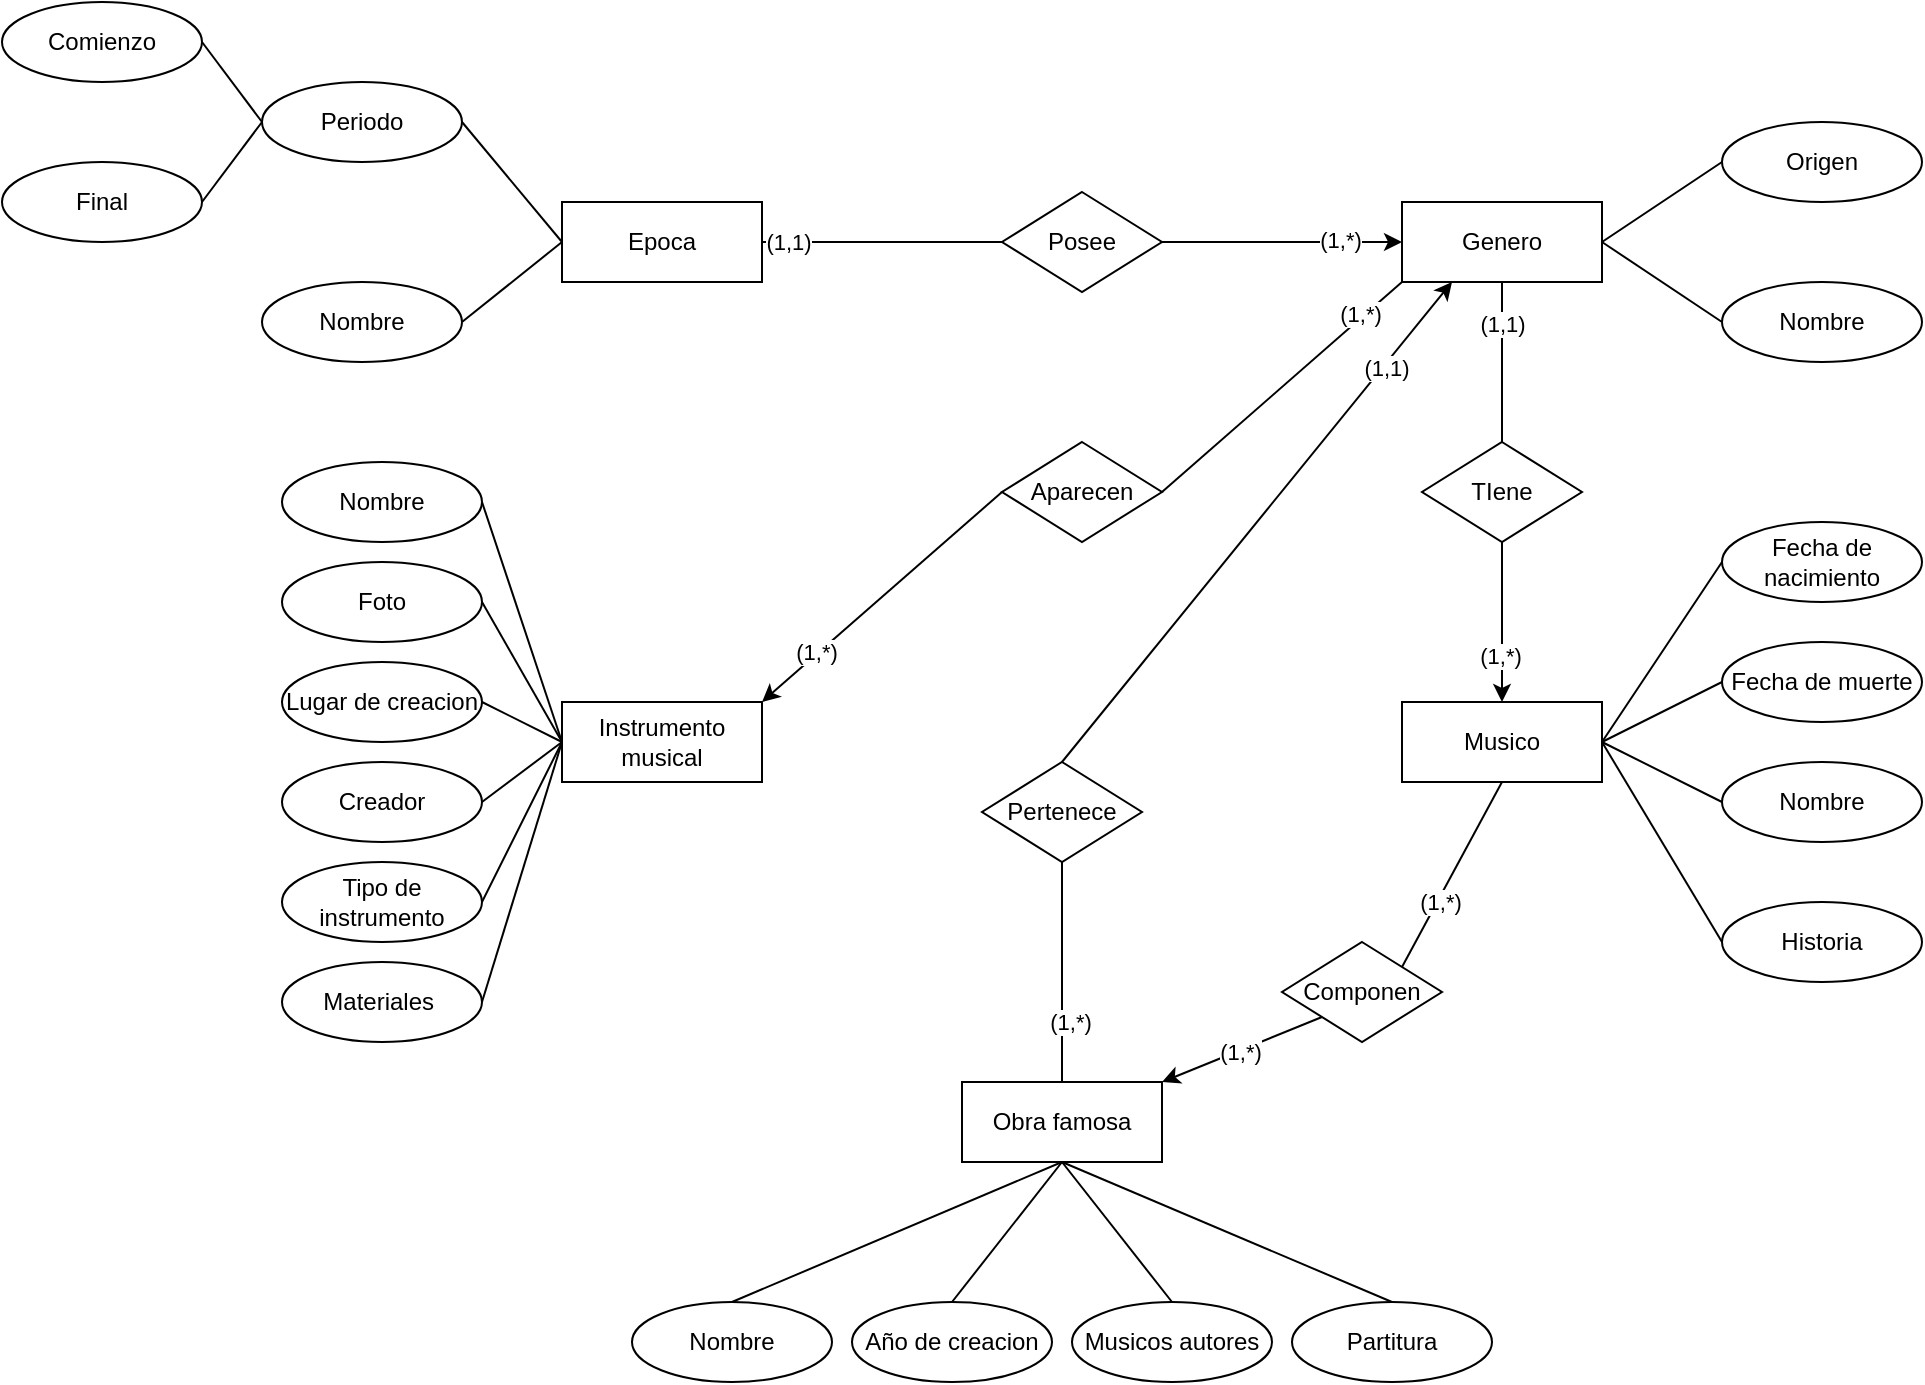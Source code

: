 <mxfile version="26.2.14">
  <diagram id="R2lEEEUBdFMjLlhIrx00" name="Page-1">
    <mxGraphModel dx="2276" dy="777" grid="1" gridSize="10" guides="1" tooltips="1" connect="1" arrows="1" fold="1" page="1" pageScale="1" pageWidth="850" pageHeight="1100" math="0" shadow="0" extFonts="Permanent Marker^https://fonts.googleapis.com/css?family=Permanent+Marker">
      <root>
        <mxCell id="0" />
        <mxCell id="1" parent="0" />
        <mxCell id="t1jH9XGccB9cmxl2gXZX-1" value="Epoca" style="whiteSpace=wrap;html=1;align=center;" vertex="1" parent="1">
          <mxGeometry x="60" y="140" width="100" height="40" as="geometry" />
        </mxCell>
        <mxCell id="t1jH9XGccB9cmxl2gXZX-2" value="Final" style="ellipse;whiteSpace=wrap;html=1;align=center;" vertex="1" parent="1">
          <mxGeometry x="-220" y="120" width="100" height="40" as="geometry" />
        </mxCell>
        <mxCell id="t1jH9XGccB9cmxl2gXZX-3" value="Comienzo" style="ellipse;whiteSpace=wrap;html=1;align=center;" vertex="1" parent="1">
          <mxGeometry x="-220" y="40" width="100" height="40" as="geometry" />
        </mxCell>
        <mxCell id="t1jH9XGccB9cmxl2gXZX-4" value="Nombre" style="ellipse;whiteSpace=wrap;html=1;align=center;" vertex="1" parent="1">
          <mxGeometry x="-90" y="180" width="100" height="40" as="geometry" />
        </mxCell>
        <mxCell id="t1jH9XGccB9cmxl2gXZX-6" value="Periodo" style="ellipse;whiteSpace=wrap;html=1;align=center;" vertex="1" parent="1">
          <mxGeometry x="-90" y="80" width="100" height="40" as="geometry" />
        </mxCell>
        <mxCell id="t1jH9XGccB9cmxl2gXZX-7" value="" style="endArrow=none;html=1;rounded=0;exitX=1;exitY=0.5;exitDx=0;exitDy=0;entryX=0;entryY=0.5;entryDx=0;entryDy=0;" edge="1" parent="1" source="t1jH9XGccB9cmxl2gXZX-2" target="t1jH9XGccB9cmxl2gXZX-6">
          <mxGeometry width="50" height="50" relative="1" as="geometry">
            <mxPoint x="150" y="260" as="sourcePoint" />
            <mxPoint x="200" y="210" as="targetPoint" />
          </mxGeometry>
        </mxCell>
        <mxCell id="t1jH9XGccB9cmxl2gXZX-8" value="" style="endArrow=none;html=1;rounded=0;exitX=1;exitY=0.5;exitDx=0;exitDy=0;entryX=0;entryY=0.5;entryDx=0;entryDy=0;" edge="1" parent="1" source="t1jH9XGccB9cmxl2gXZX-3" target="t1jH9XGccB9cmxl2gXZX-6">
          <mxGeometry width="50" height="50" relative="1" as="geometry">
            <mxPoint x="150" y="260" as="sourcePoint" />
            <mxPoint x="200" y="210" as="targetPoint" />
          </mxGeometry>
        </mxCell>
        <mxCell id="t1jH9XGccB9cmxl2gXZX-9" value="" style="endArrow=none;html=1;rounded=0;exitX=1;exitY=0.5;exitDx=0;exitDy=0;entryX=0;entryY=0.5;entryDx=0;entryDy=0;" edge="1" parent="1" source="t1jH9XGccB9cmxl2gXZX-4" target="t1jH9XGccB9cmxl2gXZX-1">
          <mxGeometry width="50" height="50" relative="1" as="geometry">
            <mxPoint x="150" y="260" as="sourcePoint" />
            <mxPoint x="200" y="210" as="targetPoint" />
          </mxGeometry>
        </mxCell>
        <mxCell id="t1jH9XGccB9cmxl2gXZX-11" value="" style="endArrow=none;html=1;rounded=0;exitX=1;exitY=0.5;exitDx=0;exitDy=0;entryX=0;entryY=0.5;entryDx=0;entryDy=0;" edge="1" parent="1" source="t1jH9XGccB9cmxl2gXZX-6" target="t1jH9XGccB9cmxl2gXZX-1">
          <mxGeometry width="50" height="50" relative="1" as="geometry">
            <mxPoint x="150" y="260" as="sourcePoint" />
            <mxPoint x="200" y="210" as="targetPoint" />
          </mxGeometry>
        </mxCell>
        <mxCell id="t1jH9XGccB9cmxl2gXZX-12" value="Genero" style="whiteSpace=wrap;html=1;align=center;" vertex="1" parent="1">
          <mxGeometry x="480" y="140" width="100" height="40" as="geometry" />
        </mxCell>
        <mxCell id="t1jH9XGccB9cmxl2gXZX-13" value="Origen" style="ellipse;whiteSpace=wrap;html=1;align=center;" vertex="1" parent="1">
          <mxGeometry x="640" y="100" width="100" height="40" as="geometry" />
        </mxCell>
        <mxCell id="t1jH9XGccB9cmxl2gXZX-14" value="Nombre" style="ellipse;whiteSpace=wrap;html=1;align=center;" vertex="1" parent="1">
          <mxGeometry x="640" y="180" width="100" height="40" as="geometry" />
        </mxCell>
        <mxCell id="t1jH9XGccB9cmxl2gXZX-15" value="" style="endArrow=none;html=1;rounded=0;exitX=0;exitY=0.5;exitDx=0;exitDy=0;entryX=1;entryY=0.5;entryDx=0;entryDy=0;" edge="1" parent="1" source="t1jH9XGccB9cmxl2gXZX-14" target="t1jH9XGccB9cmxl2gXZX-12">
          <mxGeometry width="50" height="50" relative="1" as="geometry">
            <mxPoint x="210" y="260" as="sourcePoint" />
            <mxPoint x="260" y="210" as="targetPoint" />
          </mxGeometry>
        </mxCell>
        <mxCell id="t1jH9XGccB9cmxl2gXZX-16" value="" style="endArrow=none;html=1;rounded=0;exitX=0;exitY=0.5;exitDx=0;exitDy=0;entryX=1;entryY=0.5;entryDx=0;entryDy=0;" edge="1" parent="1" source="t1jH9XGccB9cmxl2gXZX-13" target="t1jH9XGccB9cmxl2gXZX-12">
          <mxGeometry width="50" height="50" relative="1" as="geometry">
            <mxPoint x="210" y="260" as="sourcePoint" />
            <mxPoint x="260" y="210" as="targetPoint" />
          </mxGeometry>
        </mxCell>
        <mxCell id="t1jH9XGccB9cmxl2gXZX-17" value="Musico" style="whiteSpace=wrap;html=1;align=center;" vertex="1" parent="1">
          <mxGeometry x="480" y="390" width="100" height="40" as="geometry" />
        </mxCell>
        <mxCell id="t1jH9XGccB9cmxl2gXZX-18" value="Historia" style="ellipse;whiteSpace=wrap;html=1;align=center;" vertex="1" parent="1">
          <mxGeometry x="640" y="490" width="100" height="40" as="geometry" />
        </mxCell>
        <mxCell id="t1jH9XGccB9cmxl2gXZX-19" value="Nombre" style="ellipse;whiteSpace=wrap;html=1;align=center;" vertex="1" parent="1">
          <mxGeometry x="640" y="420" width="100" height="40" as="geometry" />
        </mxCell>
        <mxCell id="t1jH9XGccB9cmxl2gXZX-20" value="Fecha de muerte" style="ellipse;whiteSpace=wrap;html=1;align=center;" vertex="1" parent="1">
          <mxGeometry x="640" y="360" width="100" height="40" as="geometry" />
        </mxCell>
        <mxCell id="t1jH9XGccB9cmxl2gXZX-21" value="Fecha de nacimiento" style="ellipse;whiteSpace=wrap;html=1;align=center;" vertex="1" parent="1">
          <mxGeometry x="640" y="300" width="100" height="40" as="geometry" />
        </mxCell>
        <mxCell id="t1jH9XGccB9cmxl2gXZX-22" value="" style="endArrow=none;html=1;rounded=0;exitX=0;exitY=0.5;exitDx=0;exitDy=0;entryX=1;entryY=0.5;entryDx=0;entryDy=0;" edge="1" parent="1" source="t1jH9XGccB9cmxl2gXZX-19" target="t1jH9XGccB9cmxl2gXZX-17">
          <mxGeometry width="50" height="50" relative="1" as="geometry">
            <mxPoint x="210" y="260" as="sourcePoint" />
            <mxPoint x="260" y="210" as="targetPoint" />
          </mxGeometry>
        </mxCell>
        <mxCell id="t1jH9XGccB9cmxl2gXZX-23" value="" style="endArrow=none;html=1;rounded=0;exitX=0;exitY=0.5;exitDx=0;exitDy=0;entryX=1;entryY=0.5;entryDx=0;entryDy=0;" edge="1" parent="1" source="t1jH9XGccB9cmxl2gXZX-21" target="t1jH9XGccB9cmxl2gXZX-17">
          <mxGeometry width="50" height="50" relative="1" as="geometry">
            <mxPoint x="210" y="260" as="sourcePoint" />
            <mxPoint x="260" y="210" as="targetPoint" />
          </mxGeometry>
        </mxCell>
        <mxCell id="t1jH9XGccB9cmxl2gXZX-24" value="" style="endArrow=none;html=1;rounded=0;exitX=0;exitY=0.5;exitDx=0;exitDy=0;entryX=1;entryY=0.5;entryDx=0;entryDy=0;" edge="1" parent="1" source="t1jH9XGccB9cmxl2gXZX-20" target="t1jH9XGccB9cmxl2gXZX-17">
          <mxGeometry width="50" height="50" relative="1" as="geometry">
            <mxPoint x="210" y="260" as="sourcePoint" />
            <mxPoint x="260" y="210" as="targetPoint" />
          </mxGeometry>
        </mxCell>
        <mxCell id="t1jH9XGccB9cmxl2gXZX-25" value="" style="endArrow=none;html=1;rounded=0;exitX=0;exitY=0.5;exitDx=0;exitDy=0;entryX=1;entryY=0.5;entryDx=0;entryDy=0;" edge="1" parent="1" source="t1jH9XGccB9cmxl2gXZX-18" target="t1jH9XGccB9cmxl2gXZX-17">
          <mxGeometry width="50" height="50" relative="1" as="geometry">
            <mxPoint x="210" y="260" as="sourcePoint" />
            <mxPoint x="260" y="210" as="targetPoint" />
          </mxGeometry>
        </mxCell>
        <mxCell id="t1jH9XGccB9cmxl2gXZX-26" value="Instrumento musical" style="whiteSpace=wrap;html=1;align=center;" vertex="1" parent="1">
          <mxGeometry x="60" y="390" width="100" height="40" as="geometry" />
        </mxCell>
        <mxCell id="t1jH9XGccB9cmxl2gXZX-27" value="Materiales&amp;nbsp;" style="ellipse;whiteSpace=wrap;html=1;align=center;" vertex="1" parent="1">
          <mxGeometry x="-80" y="520" width="100" height="40" as="geometry" />
        </mxCell>
        <mxCell id="t1jH9XGccB9cmxl2gXZX-28" value="Tipo de instrumento" style="ellipse;whiteSpace=wrap;html=1;align=center;" vertex="1" parent="1">
          <mxGeometry x="-80" y="470" width="100" height="40" as="geometry" />
        </mxCell>
        <mxCell id="t1jH9XGccB9cmxl2gXZX-29" value="Nombre" style="ellipse;whiteSpace=wrap;html=1;align=center;" vertex="1" parent="1">
          <mxGeometry x="-80" y="270" width="100" height="40" as="geometry" />
        </mxCell>
        <mxCell id="t1jH9XGccB9cmxl2gXZX-30" value="Creador" style="ellipse;whiteSpace=wrap;html=1;align=center;" vertex="1" parent="1">
          <mxGeometry x="-80" y="420" width="100" height="40" as="geometry" />
        </mxCell>
        <mxCell id="t1jH9XGccB9cmxl2gXZX-31" value="Lugar de creacion" style="ellipse;whiteSpace=wrap;html=1;align=center;" vertex="1" parent="1">
          <mxGeometry x="-80" y="370" width="100" height="40" as="geometry" />
        </mxCell>
        <mxCell id="t1jH9XGccB9cmxl2gXZX-32" value="Foto" style="ellipse;whiteSpace=wrap;html=1;align=center;" vertex="1" parent="1">
          <mxGeometry x="-80" y="320" width="100" height="40" as="geometry" />
        </mxCell>
        <mxCell id="t1jH9XGccB9cmxl2gXZX-33" value="" style="endArrow=none;html=1;rounded=0;exitX=1;exitY=0.5;exitDx=0;exitDy=0;entryX=0;entryY=0.5;entryDx=0;entryDy=0;" edge="1" parent="1" source="t1jH9XGccB9cmxl2gXZX-29" target="t1jH9XGccB9cmxl2gXZX-26">
          <mxGeometry width="50" height="50" relative="1" as="geometry">
            <mxPoint x="150" y="260" as="sourcePoint" />
            <mxPoint x="200" y="210" as="targetPoint" />
          </mxGeometry>
        </mxCell>
        <mxCell id="t1jH9XGccB9cmxl2gXZX-34" value="" style="endArrow=none;html=1;rounded=0;exitX=1;exitY=0.5;exitDx=0;exitDy=0;entryX=0;entryY=0.5;entryDx=0;entryDy=0;" edge="1" parent="1" source="t1jH9XGccB9cmxl2gXZX-32" target="t1jH9XGccB9cmxl2gXZX-26">
          <mxGeometry width="50" height="50" relative="1" as="geometry">
            <mxPoint x="150" y="260" as="sourcePoint" />
            <mxPoint x="200" y="210" as="targetPoint" />
          </mxGeometry>
        </mxCell>
        <mxCell id="t1jH9XGccB9cmxl2gXZX-35" value="" style="endArrow=none;html=1;rounded=0;exitX=1;exitY=0.5;exitDx=0;exitDy=0;entryX=0;entryY=0.5;entryDx=0;entryDy=0;" edge="1" parent="1" source="t1jH9XGccB9cmxl2gXZX-31" target="t1jH9XGccB9cmxl2gXZX-26">
          <mxGeometry width="50" height="50" relative="1" as="geometry">
            <mxPoint x="150" y="260" as="sourcePoint" />
            <mxPoint x="200" y="210" as="targetPoint" />
          </mxGeometry>
        </mxCell>
        <mxCell id="t1jH9XGccB9cmxl2gXZX-36" value="" style="endArrow=none;html=1;rounded=0;exitX=1;exitY=0.5;exitDx=0;exitDy=0;entryX=0;entryY=0.5;entryDx=0;entryDy=0;" edge="1" parent="1" source="t1jH9XGccB9cmxl2gXZX-30" target="t1jH9XGccB9cmxl2gXZX-26">
          <mxGeometry width="50" height="50" relative="1" as="geometry">
            <mxPoint x="150" y="260" as="sourcePoint" />
            <mxPoint x="200" y="210" as="targetPoint" />
          </mxGeometry>
        </mxCell>
        <mxCell id="t1jH9XGccB9cmxl2gXZX-37" value="" style="endArrow=none;html=1;rounded=0;exitX=1;exitY=0.5;exitDx=0;exitDy=0;entryX=0;entryY=0.5;entryDx=0;entryDy=0;" edge="1" parent="1" source="t1jH9XGccB9cmxl2gXZX-28" target="t1jH9XGccB9cmxl2gXZX-26">
          <mxGeometry width="50" height="50" relative="1" as="geometry">
            <mxPoint x="150" y="260" as="sourcePoint" />
            <mxPoint x="200" y="210" as="targetPoint" />
          </mxGeometry>
        </mxCell>
        <mxCell id="t1jH9XGccB9cmxl2gXZX-38" value="" style="endArrow=none;html=1;rounded=0;exitX=1;exitY=0.5;exitDx=0;exitDy=0;entryX=0;entryY=0.5;entryDx=0;entryDy=0;" edge="1" parent="1" source="t1jH9XGccB9cmxl2gXZX-27" target="t1jH9XGccB9cmxl2gXZX-26">
          <mxGeometry width="50" height="50" relative="1" as="geometry">
            <mxPoint x="150" y="260" as="sourcePoint" />
            <mxPoint x="200" y="210" as="targetPoint" />
          </mxGeometry>
        </mxCell>
        <mxCell id="t1jH9XGccB9cmxl2gXZX-39" value="Obra famosa" style="whiteSpace=wrap;html=1;align=center;" vertex="1" parent="1">
          <mxGeometry x="260" y="580" width="100" height="40" as="geometry" />
        </mxCell>
        <mxCell id="t1jH9XGccB9cmxl2gXZX-40" value="Partitura" style="ellipse;whiteSpace=wrap;html=1;align=center;" vertex="1" parent="1">
          <mxGeometry x="425" y="690" width="100" height="40" as="geometry" />
        </mxCell>
        <mxCell id="t1jH9XGccB9cmxl2gXZX-41" value="Musicos autores" style="ellipse;whiteSpace=wrap;html=1;align=center;" vertex="1" parent="1">
          <mxGeometry x="315" y="690" width="100" height="40" as="geometry" />
        </mxCell>
        <mxCell id="t1jH9XGccB9cmxl2gXZX-42" value="Año de creacion" style="ellipse;whiteSpace=wrap;html=1;align=center;" vertex="1" parent="1">
          <mxGeometry x="205" y="690" width="100" height="40" as="geometry" />
        </mxCell>
        <mxCell id="t1jH9XGccB9cmxl2gXZX-43" value="Nombre" style="ellipse;whiteSpace=wrap;html=1;align=center;" vertex="1" parent="1">
          <mxGeometry x="95" y="690" width="100" height="40" as="geometry" />
        </mxCell>
        <mxCell id="t1jH9XGccB9cmxl2gXZX-44" value="" style="endArrow=none;html=1;rounded=0;exitX=0.5;exitY=0;exitDx=0;exitDy=0;entryX=0.5;entryY=1;entryDx=0;entryDy=0;" edge="1" parent="1" source="t1jH9XGccB9cmxl2gXZX-43" target="t1jH9XGccB9cmxl2gXZX-39">
          <mxGeometry width="50" height="50" relative="1" as="geometry">
            <mxPoint x="230" y="550" as="sourcePoint" />
            <mxPoint x="280" y="500" as="targetPoint" />
          </mxGeometry>
        </mxCell>
        <mxCell id="t1jH9XGccB9cmxl2gXZX-45" value="" style="endArrow=none;html=1;rounded=0;exitX=0.5;exitY=0;exitDx=0;exitDy=0;entryX=0.5;entryY=1;entryDx=0;entryDy=0;" edge="1" parent="1" source="t1jH9XGccB9cmxl2gXZX-42" target="t1jH9XGccB9cmxl2gXZX-39">
          <mxGeometry width="50" height="50" relative="1" as="geometry">
            <mxPoint x="230" y="550" as="sourcePoint" />
            <mxPoint x="280" y="500" as="targetPoint" />
          </mxGeometry>
        </mxCell>
        <mxCell id="t1jH9XGccB9cmxl2gXZX-46" value="" style="endArrow=none;html=1;rounded=0;exitX=0.5;exitY=0;exitDx=0;exitDy=0;entryX=0.5;entryY=1;entryDx=0;entryDy=0;" edge="1" parent="1" source="t1jH9XGccB9cmxl2gXZX-41" target="t1jH9XGccB9cmxl2gXZX-39">
          <mxGeometry width="50" height="50" relative="1" as="geometry">
            <mxPoint x="230" y="550" as="sourcePoint" />
            <mxPoint x="280" y="500" as="targetPoint" />
          </mxGeometry>
        </mxCell>
        <mxCell id="t1jH9XGccB9cmxl2gXZX-47" value="" style="endArrow=none;html=1;rounded=0;exitX=0.5;exitY=0;exitDx=0;exitDy=0;entryX=0.5;entryY=1;entryDx=0;entryDy=0;" edge="1" parent="1" source="t1jH9XGccB9cmxl2gXZX-40" target="t1jH9XGccB9cmxl2gXZX-39">
          <mxGeometry width="50" height="50" relative="1" as="geometry">
            <mxPoint x="230" y="550" as="sourcePoint" />
            <mxPoint x="280" y="500" as="targetPoint" />
          </mxGeometry>
        </mxCell>
        <mxCell id="t1jH9XGccB9cmxl2gXZX-48" value="Posee" style="shape=rhombus;perimeter=rhombusPerimeter;whiteSpace=wrap;html=1;align=center;" vertex="1" parent="1">
          <mxGeometry x="280" y="135" width="80" height="50" as="geometry" />
        </mxCell>
        <mxCell id="t1jH9XGccB9cmxl2gXZX-49" value="" style="endArrow=none;html=1;rounded=0;exitX=1;exitY=0.5;exitDx=0;exitDy=0;entryX=0;entryY=0.5;entryDx=0;entryDy=0;" edge="1" parent="1" source="t1jH9XGccB9cmxl2gXZX-1" target="t1jH9XGccB9cmxl2gXZX-48">
          <mxGeometry width="50" height="50" relative="1" as="geometry">
            <mxPoint x="280" y="360" as="sourcePoint" />
            <mxPoint x="330" y="310" as="targetPoint" />
          </mxGeometry>
        </mxCell>
        <mxCell id="t1jH9XGccB9cmxl2gXZX-51" value="(1,1)" style="edgeLabel;html=1;align=center;verticalAlign=middle;resizable=0;points=[];" vertex="1" connectable="0" parent="t1jH9XGccB9cmxl2gXZX-49">
          <mxGeometry x="-0.783" relative="1" as="geometry">
            <mxPoint as="offset" />
          </mxGeometry>
        </mxCell>
        <mxCell id="t1jH9XGccB9cmxl2gXZX-50" value="" style="endArrow=classic;html=1;rounded=0;exitX=1;exitY=0.5;exitDx=0;exitDy=0;entryX=0;entryY=0.5;entryDx=0;entryDy=0;" edge="1" parent="1" source="t1jH9XGccB9cmxl2gXZX-48" target="t1jH9XGccB9cmxl2gXZX-12">
          <mxGeometry width="50" height="50" relative="1" as="geometry">
            <mxPoint x="280" y="360" as="sourcePoint" />
            <mxPoint x="330" y="310" as="targetPoint" />
          </mxGeometry>
        </mxCell>
        <mxCell id="t1jH9XGccB9cmxl2gXZX-52" value="(1,*)" style="edgeLabel;html=1;align=center;verticalAlign=middle;resizable=0;points=[];" vertex="1" connectable="0" parent="t1jH9XGccB9cmxl2gXZX-50">
          <mxGeometry x="0.483" y="1" relative="1" as="geometry">
            <mxPoint as="offset" />
          </mxGeometry>
        </mxCell>
        <mxCell id="t1jH9XGccB9cmxl2gXZX-53" value="TIene" style="shape=rhombus;perimeter=rhombusPerimeter;whiteSpace=wrap;html=1;align=center;" vertex="1" parent="1">
          <mxGeometry x="490" y="260" width="80" height="50" as="geometry" />
        </mxCell>
        <mxCell id="t1jH9XGccB9cmxl2gXZX-54" value="" style="endArrow=none;html=1;rounded=0;exitX=0.5;exitY=1;exitDx=0;exitDy=0;entryX=0.5;entryY=0;entryDx=0;entryDy=0;" edge="1" parent="1" source="t1jH9XGccB9cmxl2gXZX-12" target="t1jH9XGccB9cmxl2gXZX-53">
          <mxGeometry width="50" height="50" relative="1" as="geometry">
            <mxPoint x="280" y="360" as="sourcePoint" />
            <mxPoint x="330" y="310" as="targetPoint" />
          </mxGeometry>
        </mxCell>
        <mxCell id="t1jH9XGccB9cmxl2gXZX-56" value="(1,1)" style="edgeLabel;html=1;align=center;verticalAlign=middle;resizable=0;points=[];" vertex="1" connectable="0" parent="t1jH9XGccB9cmxl2gXZX-54">
          <mxGeometry x="-0.475" relative="1" as="geometry">
            <mxPoint as="offset" />
          </mxGeometry>
        </mxCell>
        <mxCell id="t1jH9XGccB9cmxl2gXZX-55" value="" style="endArrow=classic;html=1;rounded=0;exitX=0.5;exitY=1;exitDx=0;exitDy=0;entryX=0.5;entryY=0;entryDx=0;entryDy=0;" edge="1" parent="1" source="t1jH9XGccB9cmxl2gXZX-53" target="t1jH9XGccB9cmxl2gXZX-17">
          <mxGeometry width="50" height="50" relative="1" as="geometry">
            <mxPoint x="280" y="360" as="sourcePoint" />
            <mxPoint x="330" y="310" as="targetPoint" />
          </mxGeometry>
        </mxCell>
        <mxCell id="t1jH9XGccB9cmxl2gXZX-57" value="(1,*)" style="edgeLabel;html=1;align=center;verticalAlign=middle;resizable=0;points=[];" vertex="1" connectable="0" parent="t1jH9XGccB9cmxl2gXZX-55">
          <mxGeometry x="-0.375" y="2" relative="1" as="geometry">
            <mxPoint x="-3" y="32" as="offset" />
          </mxGeometry>
        </mxCell>
        <mxCell id="t1jH9XGccB9cmxl2gXZX-58" value="Aparecen" style="shape=rhombus;perimeter=rhombusPerimeter;whiteSpace=wrap;html=1;align=center;" vertex="1" parent="1">
          <mxGeometry x="280" y="260" width="80" height="50" as="geometry" />
        </mxCell>
        <mxCell id="t1jH9XGccB9cmxl2gXZX-59" value="" style="endArrow=classic;html=1;rounded=0;exitX=0;exitY=0.5;exitDx=0;exitDy=0;entryX=1;entryY=0;entryDx=0;entryDy=0;" edge="1" parent="1" source="t1jH9XGccB9cmxl2gXZX-58" target="t1jH9XGccB9cmxl2gXZX-26">
          <mxGeometry width="50" height="50" relative="1" as="geometry">
            <mxPoint x="280" y="360" as="sourcePoint" />
            <mxPoint x="330" y="310" as="targetPoint" />
          </mxGeometry>
        </mxCell>
        <mxCell id="t1jH9XGccB9cmxl2gXZX-62" value="(1,*)" style="edgeLabel;html=1;align=center;verticalAlign=middle;resizable=0;points=[];" vertex="1" connectable="0" parent="t1jH9XGccB9cmxl2gXZX-59">
          <mxGeometry x="0.539" y="-1" relative="1" as="geometry">
            <mxPoint as="offset" />
          </mxGeometry>
        </mxCell>
        <mxCell id="t1jH9XGccB9cmxl2gXZX-60" value="" style="endArrow=none;html=1;rounded=0;exitX=0;exitY=1;exitDx=0;exitDy=0;entryX=1;entryY=0.5;entryDx=0;entryDy=0;" edge="1" parent="1" source="t1jH9XGccB9cmxl2gXZX-12" target="t1jH9XGccB9cmxl2gXZX-58">
          <mxGeometry width="50" height="50" relative="1" as="geometry">
            <mxPoint x="280" y="360" as="sourcePoint" />
            <mxPoint x="330" y="310" as="targetPoint" />
          </mxGeometry>
        </mxCell>
        <mxCell id="t1jH9XGccB9cmxl2gXZX-61" value="(1,*)" style="edgeLabel;html=1;align=center;verticalAlign=middle;resizable=0;points=[];" vertex="1" connectable="0" parent="t1jH9XGccB9cmxl2gXZX-60">
          <mxGeometry x="-0.67" y="-2" relative="1" as="geometry">
            <mxPoint as="offset" />
          </mxGeometry>
        </mxCell>
        <mxCell id="t1jH9XGccB9cmxl2gXZX-63" value="Pertenece" style="shape=rhombus;perimeter=rhombusPerimeter;whiteSpace=wrap;html=1;align=center;" vertex="1" parent="1">
          <mxGeometry x="270" y="420" width="80" height="50" as="geometry" />
        </mxCell>
        <mxCell id="t1jH9XGccB9cmxl2gXZX-64" value="" style="endArrow=none;html=1;rounded=0;exitX=0.5;exitY=0;exitDx=0;exitDy=0;entryX=0.5;entryY=1;entryDx=0;entryDy=0;" edge="1" parent="1" source="t1jH9XGccB9cmxl2gXZX-39" target="t1jH9XGccB9cmxl2gXZX-63">
          <mxGeometry width="50" height="50" relative="1" as="geometry">
            <mxPoint x="280" y="360" as="sourcePoint" />
            <mxPoint x="330" y="310" as="targetPoint" />
          </mxGeometry>
        </mxCell>
        <mxCell id="t1jH9XGccB9cmxl2gXZX-70" value="(1,*)" style="edgeLabel;html=1;align=center;verticalAlign=middle;resizable=0;points=[];" vertex="1" connectable="0" parent="t1jH9XGccB9cmxl2gXZX-64">
          <mxGeometry x="-0.455" y="-4" relative="1" as="geometry">
            <mxPoint as="offset" />
          </mxGeometry>
        </mxCell>
        <mxCell id="t1jH9XGccB9cmxl2gXZX-65" value="" style="endArrow=classic;html=1;rounded=0;exitX=0.5;exitY=0;exitDx=0;exitDy=0;entryX=0.25;entryY=1;entryDx=0;entryDy=0;" edge="1" parent="1" source="t1jH9XGccB9cmxl2gXZX-63" target="t1jH9XGccB9cmxl2gXZX-12">
          <mxGeometry width="50" height="50" relative="1" as="geometry">
            <mxPoint x="280" y="360" as="sourcePoint" />
            <mxPoint x="330" y="310" as="targetPoint" />
          </mxGeometry>
        </mxCell>
        <mxCell id="t1jH9XGccB9cmxl2gXZX-71" value="(1,1)" style="edgeLabel;html=1;align=center;verticalAlign=middle;resizable=0;points=[];" vertex="1" connectable="0" parent="t1jH9XGccB9cmxl2gXZX-65">
          <mxGeometry x="0.645" y="-1" relative="1" as="geometry">
            <mxPoint as="offset" />
          </mxGeometry>
        </mxCell>
        <mxCell id="t1jH9XGccB9cmxl2gXZX-66" value="Componen" style="shape=rhombus;perimeter=rhombusPerimeter;whiteSpace=wrap;html=1;align=center;" vertex="1" parent="1">
          <mxGeometry x="420" y="510" width="80" height="50" as="geometry" />
        </mxCell>
        <mxCell id="t1jH9XGccB9cmxl2gXZX-67" value="" style="endArrow=none;html=1;rounded=0;exitX=1;exitY=0;exitDx=0;exitDy=0;entryX=0.5;entryY=1;entryDx=0;entryDy=0;" edge="1" parent="1" source="t1jH9XGccB9cmxl2gXZX-66" target="t1jH9XGccB9cmxl2gXZX-17">
          <mxGeometry width="50" height="50" relative="1" as="geometry">
            <mxPoint x="280" y="360" as="sourcePoint" />
            <mxPoint x="330" y="310" as="targetPoint" />
          </mxGeometry>
        </mxCell>
        <mxCell id="t1jH9XGccB9cmxl2gXZX-69" value="(1,*)" style="edgeLabel;html=1;align=center;verticalAlign=middle;resizable=0;points=[];" vertex="1" connectable="0" parent="t1jH9XGccB9cmxl2gXZX-67">
          <mxGeometry x="-0.284" y="-1" relative="1" as="geometry">
            <mxPoint as="offset" />
          </mxGeometry>
        </mxCell>
        <mxCell id="t1jH9XGccB9cmxl2gXZX-68" value="" style="endArrow=classic;html=1;rounded=0;entryX=1;entryY=0;entryDx=0;entryDy=0;exitX=0;exitY=1;exitDx=0;exitDy=0;" edge="1" parent="1" source="t1jH9XGccB9cmxl2gXZX-66" target="t1jH9XGccB9cmxl2gXZX-39">
          <mxGeometry width="50" height="50" relative="1" as="geometry">
            <mxPoint x="440" y="430" as="sourcePoint" />
            <mxPoint x="330" y="310" as="targetPoint" />
          </mxGeometry>
        </mxCell>
        <mxCell id="t1jH9XGccB9cmxl2gXZX-72" value="(1,*)" style="edgeLabel;html=1;align=center;verticalAlign=middle;resizable=0;points=[];" vertex="1" connectable="0" parent="t1jH9XGccB9cmxl2gXZX-68">
          <mxGeometry x="0.032" y="1" relative="1" as="geometry">
            <mxPoint as="offset" />
          </mxGeometry>
        </mxCell>
      </root>
    </mxGraphModel>
  </diagram>
</mxfile>
